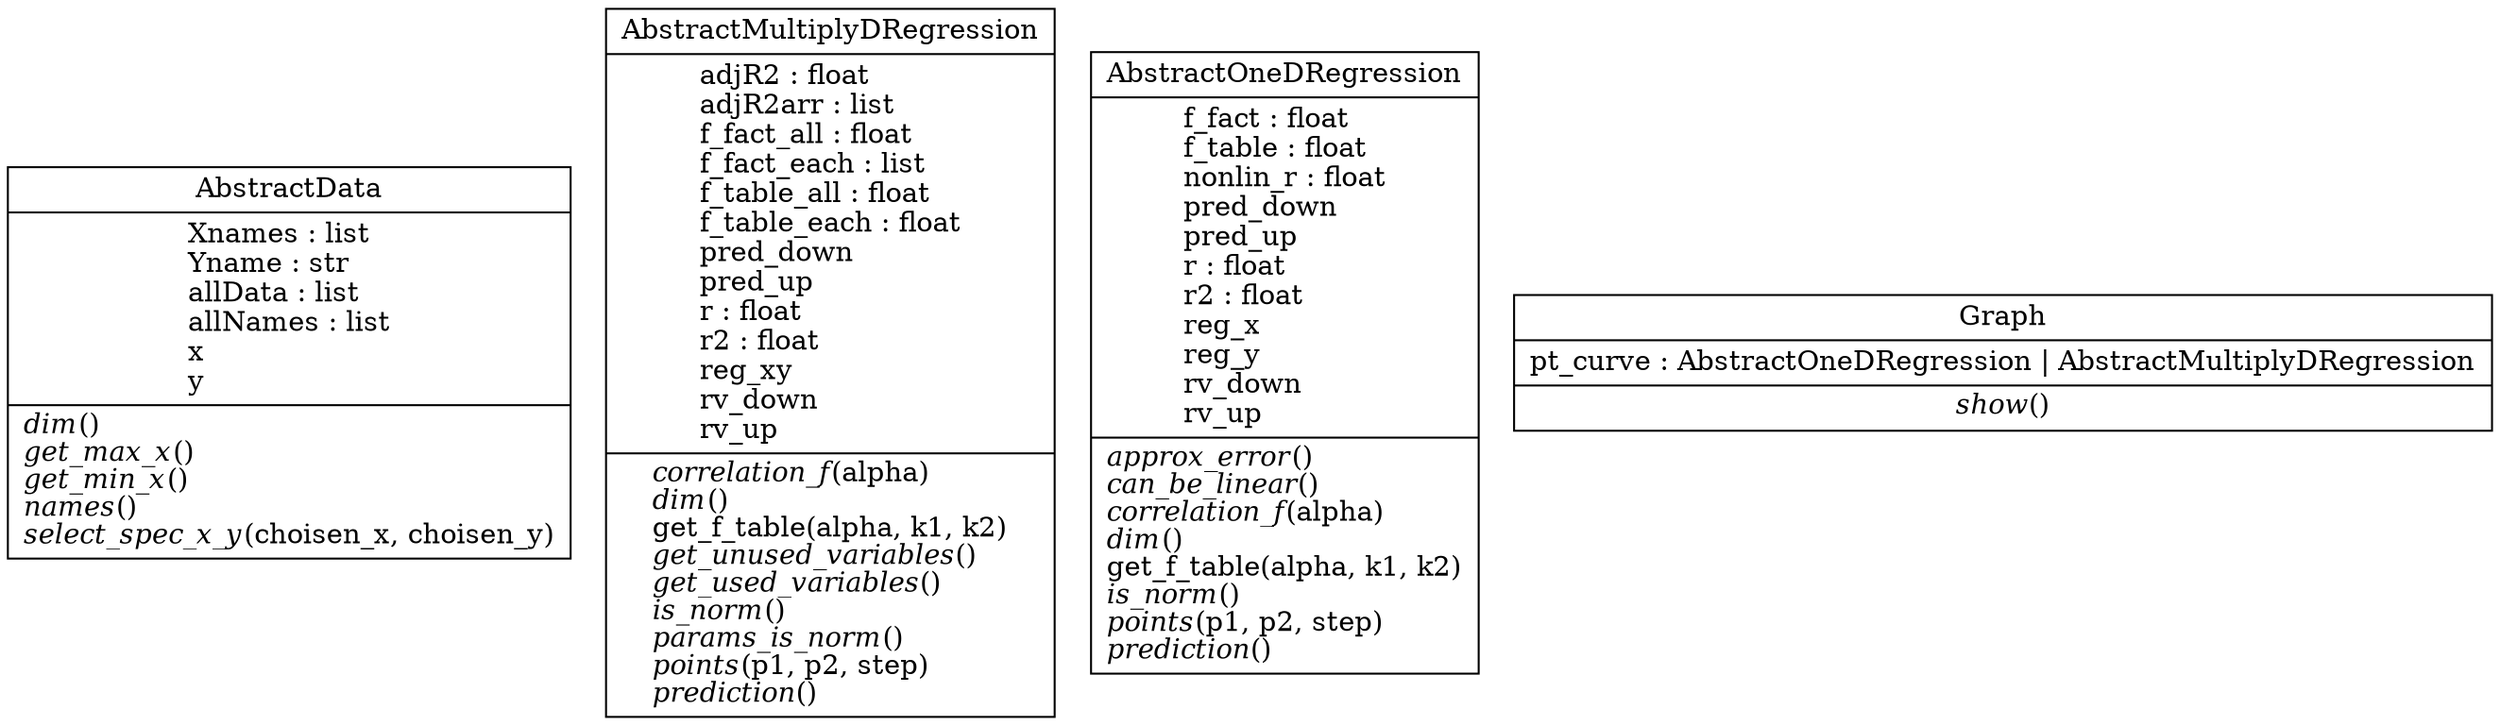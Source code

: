 digraph "classes" {
rankdir=BT
charset="utf-8"
"Регрессионный анализ.src.abstracts.ABCReadData.AbstractData" [color="black", fontcolor="black", label=<{AbstractData|Xnames : list<br ALIGN="LEFT"/>Yname : str<br ALIGN="LEFT"/>allData : list<br ALIGN="LEFT"/>allNames : list<br ALIGN="LEFT"/>x<br ALIGN="LEFT"/>y<br ALIGN="LEFT"/>|<I>dim</I>()<br ALIGN="LEFT"/><I>get_max_x</I>()<br ALIGN="LEFT"/><I>get_min_x</I>()<br ALIGN="LEFT"/><I>names</I>()<br ALIGN="LEFT"/><I>select_spec_x_y</I>(choisen_x, choisen_y)<br ALIGN="LEFT"/>}>, shape="record", style="solid"];
"Регрессионный анализ.src.abstracts.ABCRegression.AbstractMultiplyDRegression" [color="black", fontcolor="black", label=<{AbstractMultiplyDRegression|adjR2 : float<br ALIGN="LEFT"/>adjR2arr : list<br ALIGN="LEFT"/>f_fact_all : float<br ALIGN="LEFT"/>f_fact_each : list<br ALIGN="LEFT"/>f_table_all : float<br ALIGN="LEFT"/>f_table_each : float<br ALIGN="LEFT"/>pred_down<br ALIGN="LEFT"/>pred_up<br ALIGN="LEFT"/>r : float<br ALIGN="LEFT"/>r2 : float<br ALIGN="LEFT"/>reg_xy<br ALIGN="LEFT"/>rv_down<br ALIGN="LEFT"/>rv_up<br ALIGN="LEFT"/>|<I>correlation_f</I>(alpha)<br ALIGN="LEFT"/><I>dim</I>()<br ALIGN="LEFT"/>get_f_table(alpha, k1, k2)<br ALIGN="LEFT"/><I>get_unused_variables</I>()<br ALIGN="LEFT"/><I>get_used_variables</I>()<br ALIGN="LEFT"/><I>is_norm</I>()<br ALIGN="LEFT"/><I>params_is_norm</I>()<br ALIGN="LEFT"/><I>points</I>(p1, p2, step)<br ALIGN="LEFT"/><I>prediction</I>()<br ALIGN="LEFT"/>}>, shape="record", style="solid"];
"Регрессионный анализ.src.abstracts.ABCRegression.AbstractOneDRegression" [color="black", fontcolor="black", label=<{AbstractOneDRegression|f_fact : float<br ALIGN="LEFT"/>f_table : float<br ALIGN="LEFT"/>nonlin_r : float<br ALIGN="LEFT"/>pred_down<br ALIGN="LEFT"/>pred_up<br ALIGN="LEFT"/>r : float<br ALIGN="LEFT"/>r2 : float<br ALIGN="LEFT"/>reg_x<br ALIGN="LEFT"/>reg_y<br ALIGN="LEFT"/>rv_down<br ALIGN="LEFT"/>rv_up<br ALIGN="LEFT"/>|<I>approx_error</I>()<br ALIGN="LEFT"/><I>can_be_linear</I>()<br ALIGN="LEFT"/><I>correlation_f</I>(alpha)<br ALIGN="LEFT"/><I>dim</I>()<br ALIGN="LEFT"/>get_f_table(alpha, k1, k2)<br ALIGN="LEFT"/><I>is_norm</I>()<br ALIGN="LEFT"/><I>points</I>(p1, p2, step)<br ALIGN="LEFT"/><I>prediction</I>()<br ALIGN="LEFT"/>}>, shape="record", style="solid"];
"Регрессионный анализ.src.abstracts.ABCGraph.Graph" [color="black", fontcolor="black", label=<{Graph|pt_curve : AbstractOneDRegression \| AbstractMultiplyDRegression<br ALIGN="LEFT"/>|<I>show</I>()<br ALIGN="LEFT"/>}>, shape="record", style="solid"];
}
